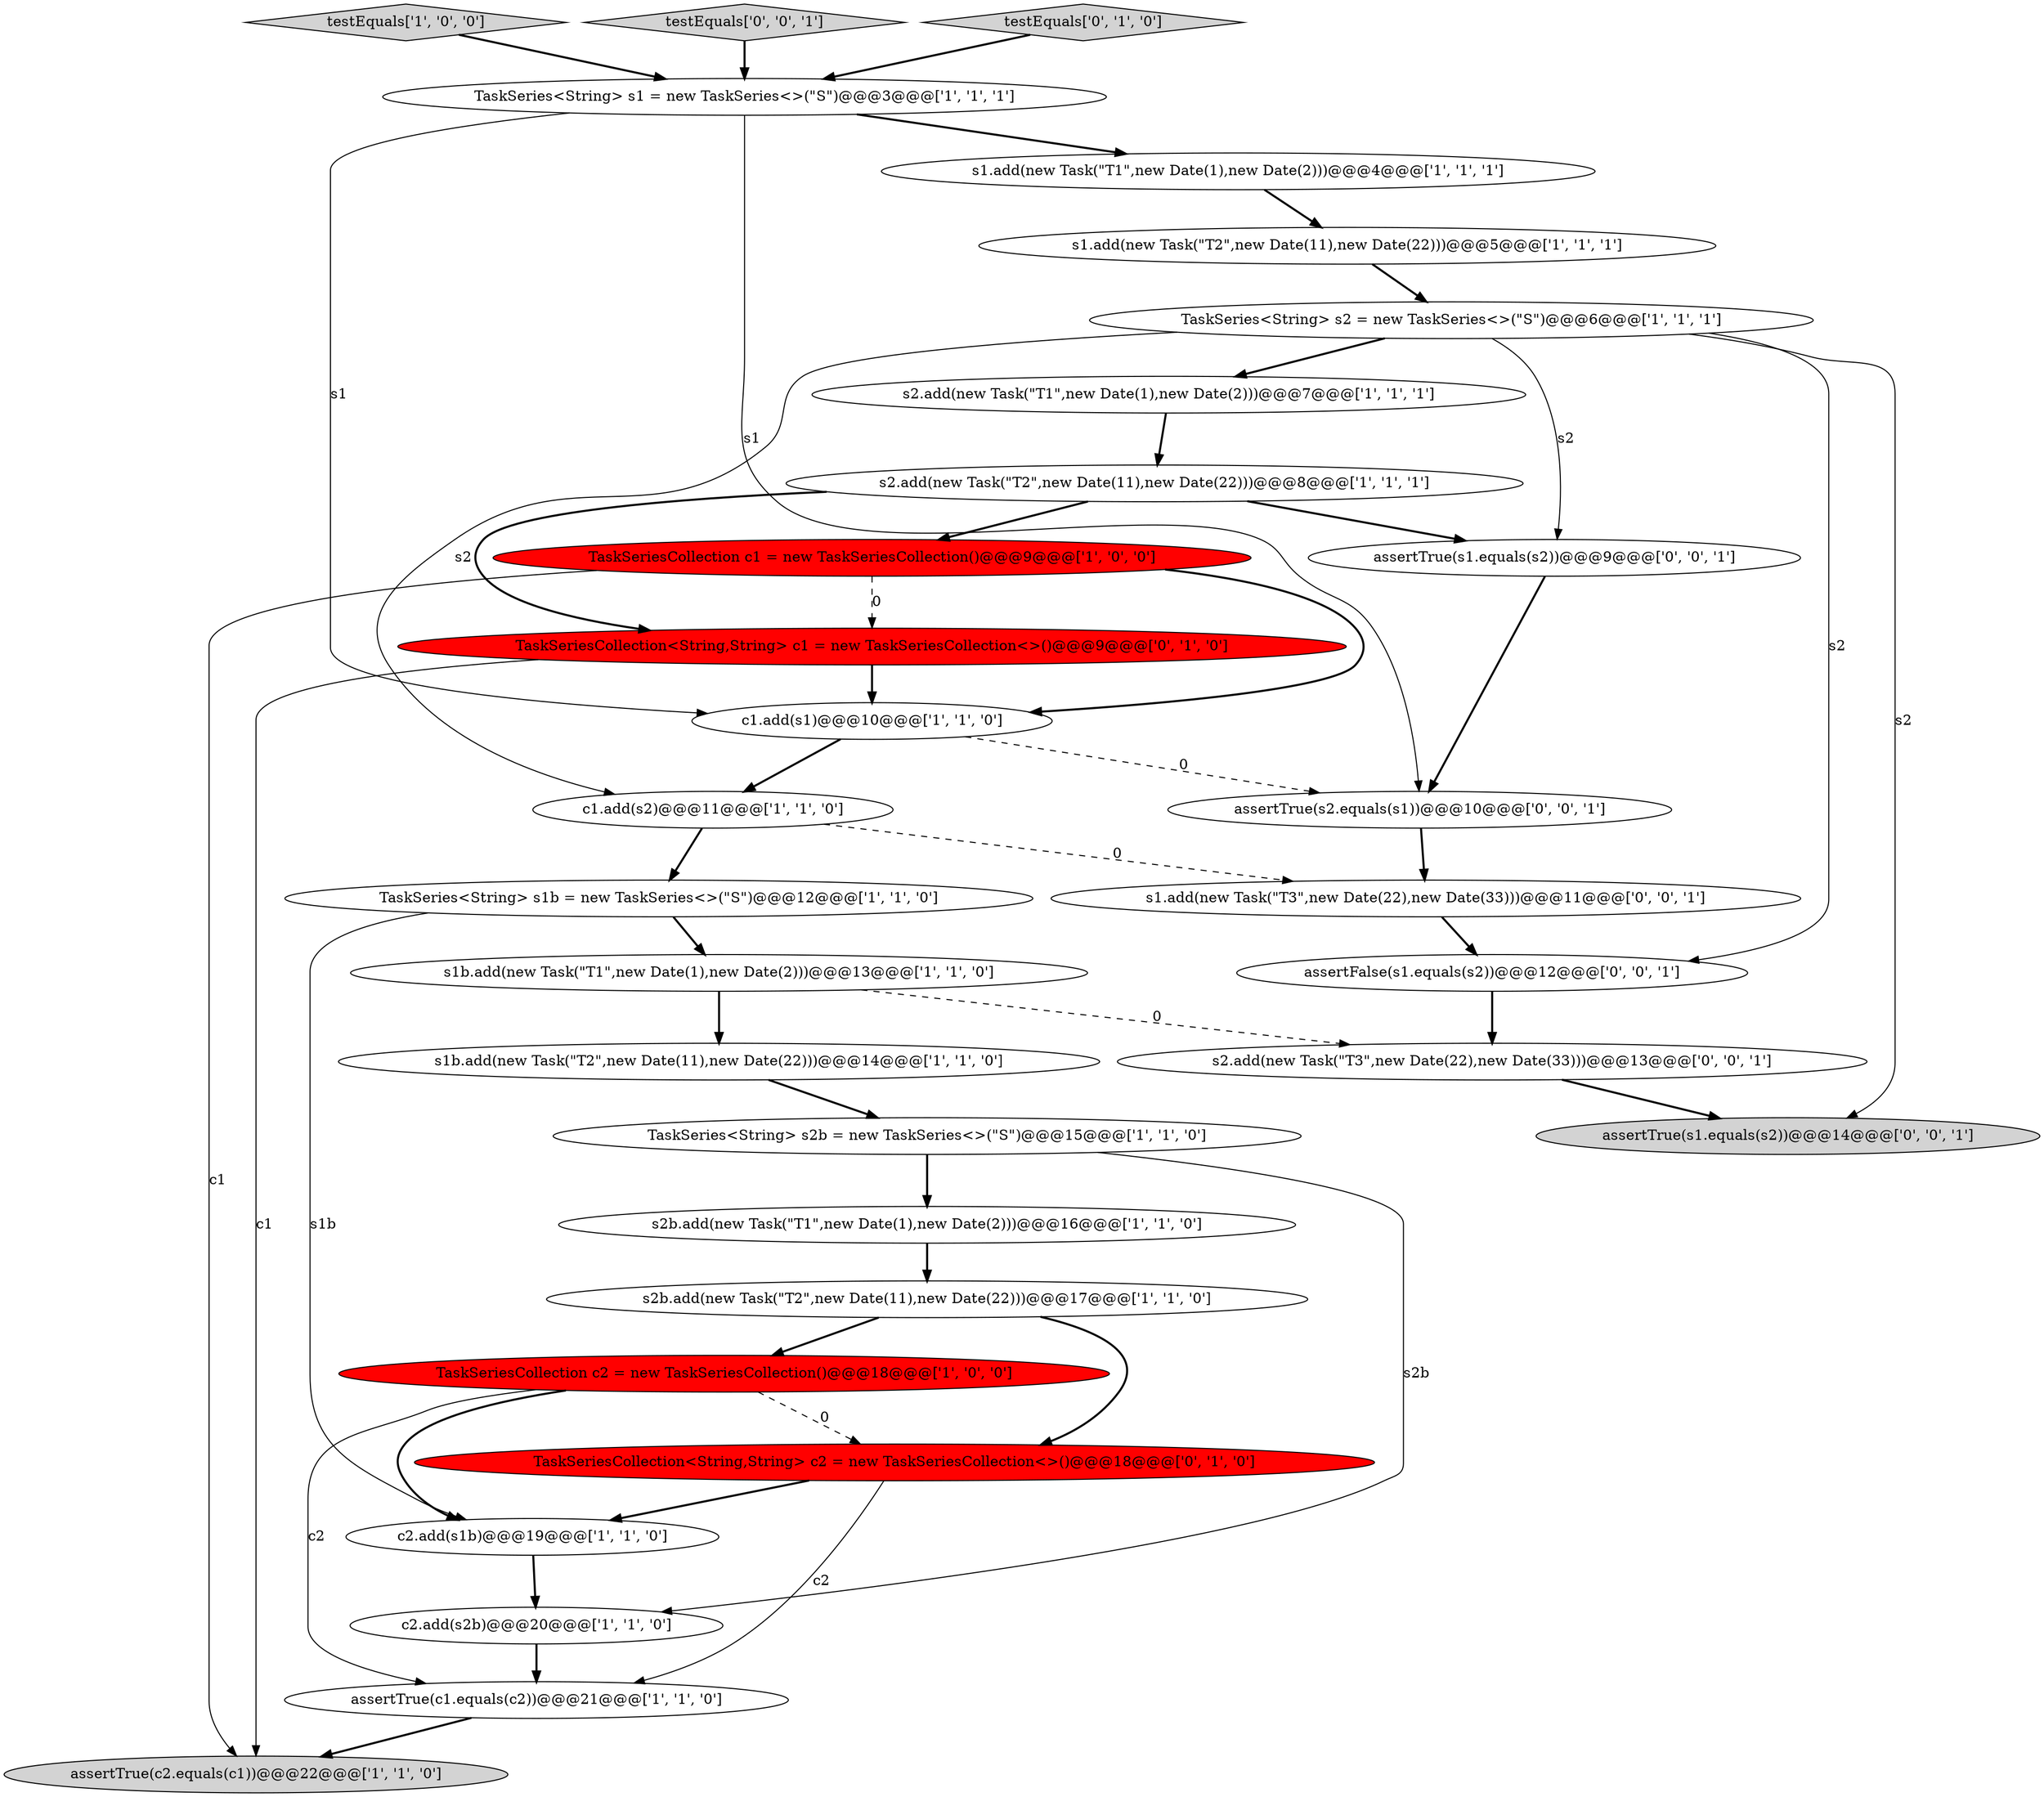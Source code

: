 digraph {
3 [style = filled, label = "TaskSeries<String> s2 = new TaskSeries<>(\"S\")@@@6@@@['1', '1', '1']", fillcolor = white, shape = ellipse image = "AAA0AAABBB1BBB"];
14 [style = filled, label = "c2.add(s2b)@@@20@@@['1', '1', '0']", fillcolor = white, shape = ellipse image = "AAA0AAABBB1BBB"];
18 [style = filled, label = "s2b.add(new Task(\"T2\",new Date(11),new Date(22)))@@@17@@@['1', '1', '0']", fillcolor = white, shape = ellipse image = "AAA0AAABBB1BBB"];
10 [style = filled, label = "testEquals['1', '0', '0']", fillcolor = lightgray, shape = diamond image = "AAA0AAABBB1BBB"];
29 [style = filled, label = "s1.add(new Task(\"T3\",new Date(22),new Date(33)))@@@11@@@['0', '0', '1']", fillcolor = white, shape = ellipse image = "AAA0AAABBB3BBB"];
20 [style = filled, label = "assertTrue(c2.equals(c1))@@@22@@@['1', '1', '0']", fillcolor = lightgray, shape = ellipse image = "AAA0AAABBB1BBB"];
0 [style = filled, label = "TaskSeries<String> s1 = new TaskSeries<>(\"S\")@@@3@@@['1', '1', '1']", fillcolor = white, shape = ellipse image = "AAA0AAABBB1BBB"];
26 [style = filled, label = "assertFalse(s1.equals(s2))@@@12@@@['0', '0', '1']", fillcolor = white, shape = ellipse image = "AAA0AAABBB3BBB"];
30 [style = filled, label = "assertTrue(s2.equals(s1))@@@10@@@['0', '0', '1']", fillcolor = white, shape = ellipse image = "AAA0AAABBB3BBB"];
28 [style = filled, label = "testEquals['0', '0', '1']", fillcolor = lightgray, shape = diamond image = "AAA0AAABBB3BBB"];
11 [style = filled, label = "s2.add(new Task(\"T1\",new Date(1),new Date(2)))@@@7@@@['1', '1', '1']", fillcolor = white, shape = ellipse image = "AAA0AAABBB1BBB"];
1 [style = filled, label = "c1.add(s1)@@@10@@@['1', '1', '0']", fillcolor = white, shape = ellipse image = "AAA0AAABBB1BBB"];
16 [style = filled, label = "s1.add(new Task(\"T1\",new Date(1),new Date(2)))@@@4@@@['1', '1', '1']", fillcolor = white, shape = ellipse image = "AAA0AAABBB1BBB"];
5 [style = filled, label = "c1.add(s2)@@@11@@@['1', '1', '0']", fillcolor = white, shape = ellipse image = "AAA0AAABBB1BBB"];
25 [style = filled, label = "assertTrue(s1.equals(s2))@@@14@@@['0', '0', '1']", fillcolor = lightgray, shape = ellipse image = "AAA0AAABBB3BBB"];
19 [style = filled, label = "TaskSeries<String> s2b = new TaskSeries<>(\"S\")@@@15@@@['1', '1', '0']", fillcolor = white, shape = ellipse image = "AAA0AAABBB1BBB"];
8 [style = filled, label = "assertTrue(c1.equals(c2))@@@21@@@['1', '1', '0']", fillcolor = white, shape = ellipse image = "AAA0AAABBB1BBB"];
2 [style = filled, label = "s2.add(new Task(\"T2\",new Date(11),new Date(22)))@@@8@@@['1', '1', '1']", fillcolor = white, shape = ellipse image = "AAA0AAABBB1BBB"];
7 [style = filled, label = "s1b.add(new Task(\"T2\",new Date(11),new Date(22)))@@@14@@@['1', '1', '0']", fillcolor = white, shape = ellipse image = "AAA0AAABBB1BBB"];
6 [style = filled, label = "s1.add(new Task(\"T2\",new Date(11),new Date(22)))@@@5@@@['1', '1', '1']", fillcolor = white, shape = ellipse image = "AAA0AAABBB1BBB"];
12 [style = filled, label = "TaskSeries<String> s1b = new TaskSeries<>(\"S\")@@@12@@@['1', '1', '0']", fillcolor = white, shape = ellipse image = "AAA0AAABBB1BBB"];
15 [style = filled, label = "TaskSeriesCollection c2 = new TaskSeriesCollection()@@@18@@@['1', '0', '0']", fillcolor = red, shape = ellipse image = "AAA1AAABBB1BBB"];
9 [style = filled, label = "s1b.add(new Task(\"T1\",new Date(1),new Date(2)))@@@13@@@['1', '1', '0']", fillcolor = white, shape = ellipse image = "AAA0AAABBB1BBB"];
22 [style = filled, label = "TaskSeriesCollection<String,String> c2 = new TaskSeriesCollection<>()@@@18@@@['0', '1', '0']", fillcolor = red, shape = ellipse image = "AAA1AAABBB2BBB"];
24 [style = filled, label = "assertTrue(s1.equals(s2))@@@9@@@['0', '0', '1']", fillcolor = white, shape = ellipse image = "AAA0AAABBB3BBB"];
4 [style = filled, label = "c2.add(s1b)@@@19@@@['1', '1', '0']", fillcolor = white, shape = ellipse image = "AAA0AAABBB1BBB"];
21 [style = filled, label = "TaskSeriesCollection<String,String> c1 = new TaskSeriesCollection<>()@@@9@@@['0', '1', '0']", fillcolor = red, shape = ellipse image = "AAA1AAABBB2BBB"];
23 [style = filled, label = "testEquals['0', '1', '0']", fillcolor = lightgray, shape = diamond image = "AAA0AAABBB2BBB"];
27 [style = filled, label = "s2.add(new Task(\"T3\",new Date(22),new Date(33)))@@@13@@@['0', '0', '1']", fillcolor = white, shape = ellipse image = "AAA0AAABBB3BBB"];
17 [style = filled, label = "TaskSeriesCollection c1 = new TaskSeriesCollection()@@@9@@@['1', '0', '0']", fillcolor = red, shape = ellipse image = "AAA1AAABBB1BBB"];
13 [style = filled, label = "s2b.add(new Task(\"T1\",new Date(1),new Date(2)))@@@16@@@['1', '1', '0']", fillcolor = white, shape = ellipse image = "AAA0AAABBB1BBB"];
2->17 [style = bold, label=""];
1->5 [style = bold, label=""];
19->14 [style = solid, label="s2b"];
6->3 [style = bold, label=""];
0->16 [style = bold, label=""];
17->20 [style = solid, label="c1"];
4->14 [style = bold, label=""];
3->26 [style = solid, label="s2"];
3->25 [style = solid, label="s2"];
17->1 [style = bold, label=""];
1->30 [style = dashed, label="0"];
16->6 [style = bold, label=""];
18->15 [style = bold, label=""];
3->11 [style = bold, label=""];
15->8 [style = solid, label="c2"];
9->27 [style = dashed, label="0"];
5->29 [style = dashed, label="0"];
9->7 [style = bold, label=""];
12->9 [style = bold, label=""];
17->21 [style = dashed, label="0"];
23->0 [style = bold, label=""];
30->29 [style = bold, label=""];
11->2 [style = bold, label=""];
15->22 [style = dashed, label="0"];
24->30 [style = bold, label=""];
22->4 [style = bold, label=""];
29->26 [style = bold, label=""];
28->0 [style = bold, label=""];
22->8 [style = solid, label="c2"];
3->5 [style = solid, label="s2"];
26->27 [style = bold, label=""];
18->22 [style = bold, label=""];
0->30 [style = solid, label="s1"];
8->20 [style = bold, label=""];
19->13 [style = bold, label=""];
5->12 [style = bold, label=""];
2->21 [style = bold, label=""];
3->24 [style = solid, label="s2"];
10->0 [style = bold, label=""];
21->1 [style = bold, label=""];
15->4 [style = bold, label=""];
0->1 [style = solid, label="s1"];
14->8 [style = bold, label=""];
2->24 [style = bold, label=""];
21->20 [style = solid, label="c1"];
7->19 [style = bold, label=""];
27->25 [style = bold, label=""];
12->4 [style = solid, label="s1b"];
13->18 [style = bold, label=""];
}
